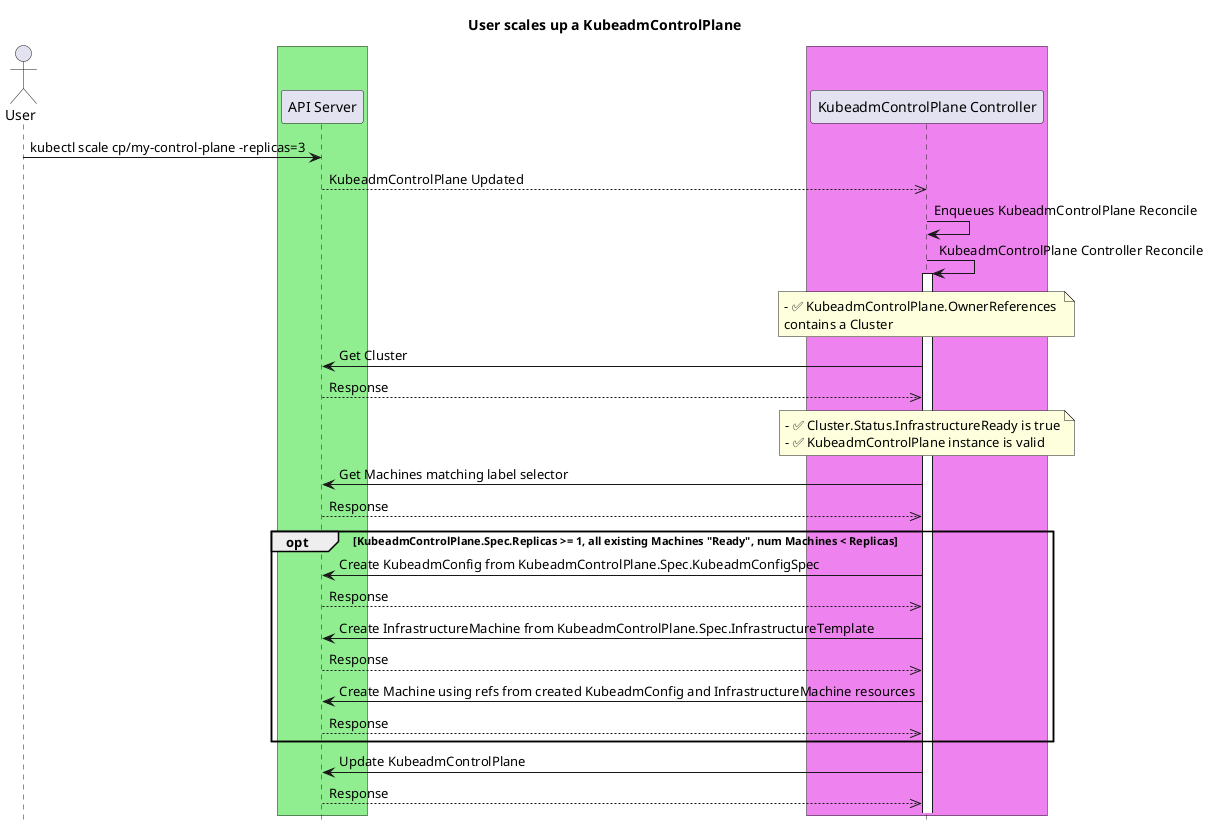 @startuml
title User scales up a KubeadmControlPlane
actor User

' -- GROUPS START ---

box #lightgreen
participant "API Server"
end box

box #violet
participant "KubeadmControlPlane Controller"
end box

' -- GROUPS END ---

User->"API Server":kubectl scale cp/my-control-plane -replicas=3
"API Server"-->>"KubeadmControlPlane Controller": KubeadmControlPlane Updated

"KubeadmControlPlane Controller"-> "KubeadmControlPlane Controller":Enqueues KubeadmControlPlane Reconcile

"KubeadmControlPlane Controller"-> "KubeadmControlPlane Controller":KubeadmControlPlane Controller Reconcile
activate "KubeadmControlPlane Controller"

note over "KubeadmControlPlane Controller": - ✅ KubeadmControlPlane.OwnerReferences \ncontains a Cluster

"KubeadmControlPlane Controller"->"API Server": Get Cluster
"KubeadmControlPlane Controller"<<--"API Server": Response

note over "KubeadmControlPlane Controller": - ✅ Cluster.Status.InfrastructureReady is true\n- ✅ KubeadmControlPlane instance is valid

"KubeadmControlPlane Controller"->"API Server": Get Machines matching label selector
"KubeadmControlPlane Controller"<<--"API Server": Response

opt KubeadmControlPlane.Spec.Replicas >= 1, all existing Machines "Ready", num Machines < Replicas

"KubeadmControlPlane Controller"->"API Server": Create KubeadmConfig from KubeadmControlPlane.Spec.KubeadmConfigSpec
"KubeadmControlPlane Controller"<<--"API Server": Response

"KubeadmControlPlane Controller"->"API Server": Create InfrastructureMachine from KubeadmControlPlane.Spec.InfrastructureTemplate
"KubeadmControlPlane Controller"<<--"API Server": Response

"KubeadmControlPlane Controller"->"API Server": Create Machine using refs from created KubeadmConfig and InfrastructureMachine resources
"KubeadmControlPlane Controller"<<--"API Server": Response

end

"KubeadmControlPlane Controller"->"API Server": Update KubeadmControlPlane
"KubeadmControlPlane Controller"<<--"API Server": Response

hide footbox
@enduml
